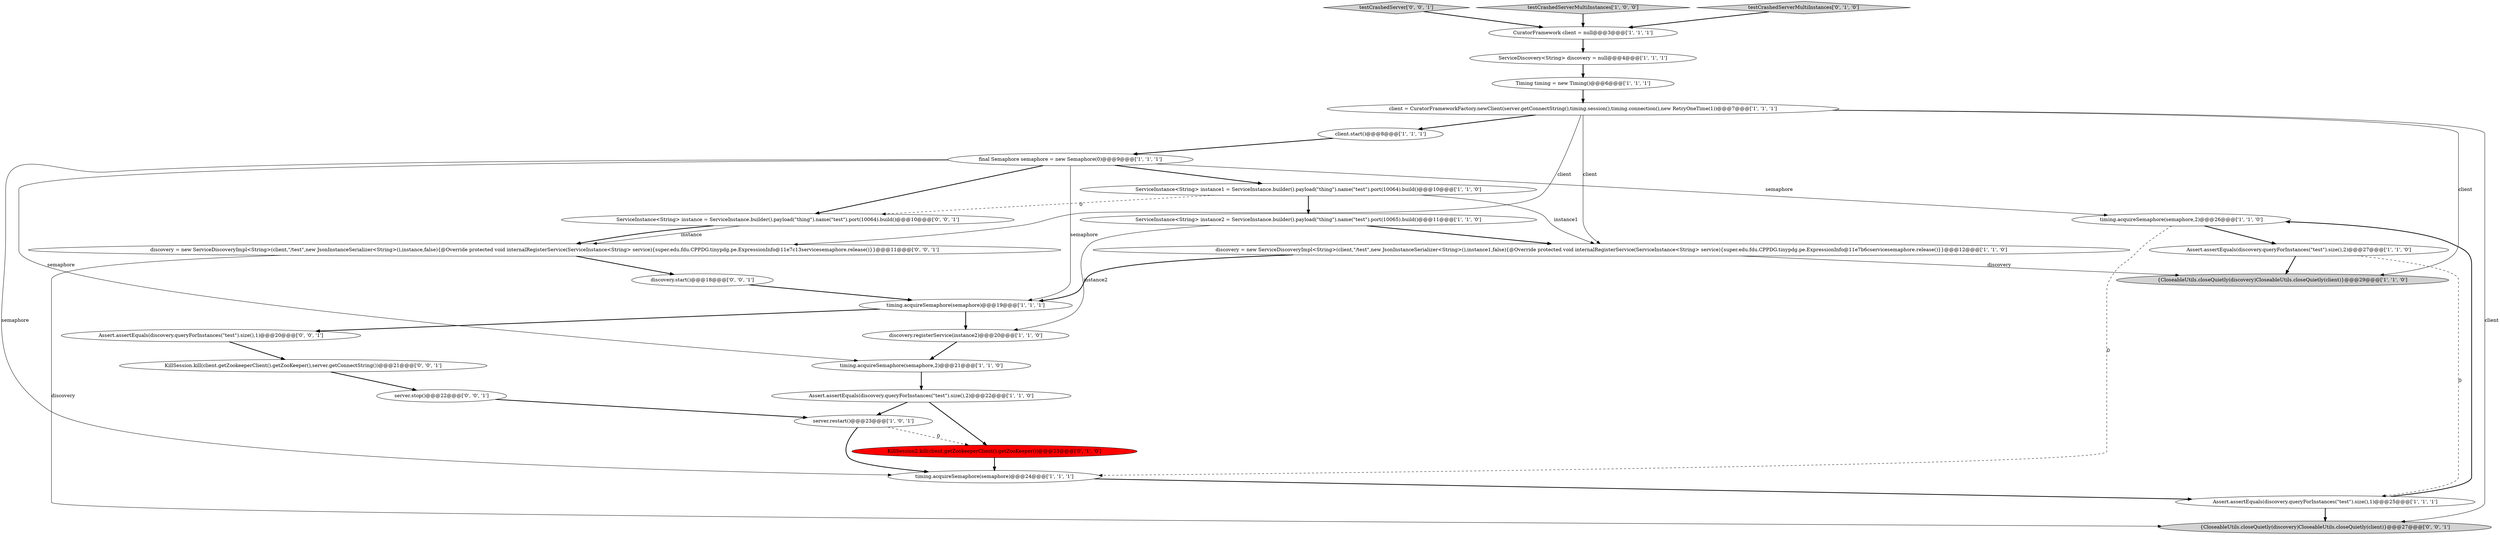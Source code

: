 digraph {
11 [style = filled, label = "timing.acquireSemaphore(semaphore,2)@@@26@@@['1', '1', '0']", fillcolor = white, shape = ellipse image = "AAA0AAABBB1BBB"];
16 [style = filled, label = "Assert.assertEquals(discovery.queryForInstances(\"test\").size(),2)@@@27@@@['1', '1', '0']", fillcolor = white, shape = ellipse image = "AAA0AAABBB1BBB"];
7 [style = filled, label = "ServiceInstance<String> instance2 = ServiceInstance.builder().payload(\"thing\").name(\"test\").port(10065).build()@@@11@@@['1', '1', '0']", fillcolor = white, shape = ellipse image = "AAA0AAABBB1BBB"];
19 [style = filled, label = "client.start()@@@8@@@['1', '1', '1']", fillcolor = white, shape = ellipse image = "AAA0AAABBB1BBB"];
3 [style = filled, label = "Assert.assertEquals(discovery.queryForInstances(\"test\").size(),1)@@@25@@@['1', '1', '1']", fillcolor = white, shape = ellipse image = "AAA0AAABBB1BBB"];
13 [style = filled, label = "ServiceInstance<String> instance1 = ServiceInstance.builder().payload(\"thing\").name(\"test\").port(10064).build()@@@10@@@['1', '1', '0']", fillcolor = white, shape = ellipse image = "AAA0AAABBB1BBB"];
24 [style = filled, label = "discovery.start()@@@18@@@['0', '0', '1']", fillcolor = white, shape = ellipse image = "AAA0AAABBB3BBB"];
20 [style = filled, label = "KillSession2.kill(client.getZookeeperClient().getZooKeeper())@@@23@@@['0', '1', '0']", fillcolor = red, shape = ellipse image = "AAA1AAABBB2BBB"];
4 [style = filled, label = "client = CuratorFrameworkFactory.newClient(server.getConnectString(),timing.session(),timing.connection(),new RetryOneTime(1))@@@7@@@['1', '1', '1']", fillcolor = white, shape = ellipse image = "AAA0AAABBB1BBB"];
22 [style = filled, label = "KillSession.kill(client.getZookeeperClient().getZooKeeper(),server.getConnectString())@@@21@@@['0', '0', '1']", fillcolor = white, shape = ellipse image = "AAA0AAABBB3BBB"];
25 [style = filled, label = "testCrashedServer['0', '0', '1']", fillcolor = lightgray, shape = diamond image = "AAA0AAABBB3BBB"];
10 [style = filled, label = "timing.acquireSemaphore(semaphore)@@@24@@@['1', '1', '1']", fillcolor = white, shape = ellipse image = "AAA0AAABBB1BBB"];
18 [style = filled, label = "Timing timing = new Timing()@@@6@@@['1', '1', '1']", fillcolor = white, shape = ellipse image = "AAA0AAABBB1BBB"];
29 [style = filled, label = "{CloseableUtils.closeQuietly(discovery)CloseableUtils.closeQuietly(client)}@@@27@@@['0', '0', '1']", fillcolor = lightgray, shape = ellipse image = "AAA0AAABBB3BBB"];
0 [style = filled, label = "CuratorFramework client = null@@@3@@@['1', '1', '1']", fillcolor = white, shape = ellipse image = "AAA0AAABBB1BBB"];
8 [style = filled, label = "testCrashedServerMultiInstances['1', '0', '0']", fillcolor = lightgray, shape = diamond image = "AAA0AAABBB1BBB"];
9 [style = filled, label = "discovery = new ServiceDiscoveryImpl<String>(client,\"/test\",new JsonInstanceSerializer<String>(),instance1,false){@Override protected void internalRegisterService(ServiceInstance<String> service){super.edu.fdu.CPPDG.tinypdg.pe.ExpressionInfo@11e7b6cservicesemaphore.release()}}@@@12@@@['1', '1', '0']", fillcolor = white, shape = ellipse image = "AAA0AAABBB1BBB"];
21 [style = filled, label = "testCrashedServerMultiInstances['0', '1', '0']", fillcolor = lightgray, shape = diamond image = "AAA0AAABBB2BBB"];
6 [style = filled, label = "ServiceDiscovery<String> discovery = null@@@4@@@['1', '1', '1']", fillcolor = white, shape = ellipse image = "AAA0AAABBB1BBB"];
27 [style = filled, label = "Assert.assertEquals(discovery.queryForInstances(\"test\").size(),1)@@@20@@@['0', '0', '1']", fillcolor = white, shape = ellipse image = "AAA0AAABBB3BBB"];
17 [style = filled, label = "discovery.registerService(instance2)@@@20@@@['1', '1', '0']", fillcolor = white, shape = ellipse image = "AAA0AAABBB1BBB"];
23 [style = filled, label = "discovery = new ServiceDiscoveryImpl<String>(client,\"/test\",new JsonInstanceSerializer<String>(),instance,false){@Override protected void internalRegisterService(ServiceInstance<String> service){super.edu.fdu.CPPDG.tinypdg.pe.ExpressionInfo@11e7c13servicesemaphore.release()}}@@@11@@@['0', '0', '1']", fillcolor = white, shape = ellipse image = "AAA0AAABBB3BBB"];
5 [style = filled, label = "server.restart()@@@23@@@['1', '0', '1']", fillcolor = white, shape = ellipse image = "AAA0AAABBB1BBB"];
15 [style = filled, label = "timing.acquireSemaphore(semaphore)@@@19@@@['1', '1', '1']", fillcolor = white, shape = ellipse image = "AAA0AAABBB1BBB"];
2 [style = filled, label = "final Semaphore semaphore = new Semaphore(0)@@@9@@@['1', '1', '1']", fillcolor = white, shape = ellipse image = "AAA0AAABBB1BBB"];
28 [style = filled, label = "ServiceInstance<String> instance = ServiceInstance.builder().payload(\"thing\").name(\"test\").port(10064).build()@@@10@@@['0', '0', '1']", fillcolor = white, shape = ellipse image = "AAA0AAABBB3BBB"];
12 [style = filled, label = "timing.acquireSemaphore(semaphore,2)@@@21@@@['1', '1', '0']", fillcolor = white, shape = ellipse image = "AAA0AAABBB1BBB"];
14 [style = filled, label = "Assert.assertEquals(discovery.queryForInstances(\"test\").size(),2)@@@22@@@['1', '1', '0']", fillcolor = white, shape = ellipse image = "AAA0AAABBB1BBB"];
1 [style = filled, label = "{CloseableUtils.closeQuietly(discovery)CloseableUtils.closeQuietly(client)}@@@29@@@['1', '1', '0']", fillcolor = lightgray, shape = ellipse image = "AAA0AAABBB1BBB"];
26 [style = filled, label = "server.stop()@@@22@@@['0', '0', '1']", fillcolor = white, shape = ellipse image = "AAA0AAABBB3BBB"];
25->0 [style = bold, label=""];
4->1 [style = solid, label="client"];
11->16 [style = bold, label=""];
5->10 [style = bold, label=""];
22->26 [style = bold, label=""];
2->10 [style = solid, label="semaphore"];
11->10 [style = dashed, label="0"];
21->0 [style = bold, label=""];
0->6 [style = bold, label=""];
28->23 [style = solid, label="instance"];
26->5 [style = bold, label=""];
6->18 [style = bold, label=""];
16->3 [style = dashed, label="0"];
4->19 [style = bold, label=""];
3->11 [style = bold, label=""];
10->3 [style = bold, label=""];
19->2 [style = bold, label=""];
27->22 [style = bold, label=""];
5->20 [style = dashed, label="0"];
2->13 [style = bold, label=""];
20->10 [style = bold, label=""];
8->0 [style = bold, label=""];
7->9 [style = bold, label=""];
9->1 [style = solid, label="discovery"];
13->28 [style = dashed, label="0"];
15->17 [style = bold, label=""];
23->24 [style = bold, label=""];
17->12 [style = bold, label=""];
4->23 [style = solid, label="client"];
18->4 [style = bold, label=""];
2->11 [style = solid, label="semaphore"];
16->1 [style = bold, label=""];
4->29 [style = solid, label="client"];
28->23 [style = bold, label=""];
13->7 [style = bold, label=""];
9->15 [style = bold, label=""];
13->9 [style = solid, label="instance1"];
4->9 [style = solid, label="client"];
12->14 [style = bold, label=""];
2->15 [style = solid, label="semaphore"];
2->12 [style = solid, label="semaphore"];
7->17 [style = solid, label="instance2"];
23->29 [style = solid, label="discovery"];
15->27 [style = bold, label=""];
2->28 [style = bold, label=""];
3->29 [style = bold, label=""];
14->20 [style = bold, label=""];
14->5 [style = bold, label=""];
24->15 [style = bold, label=""];
}
